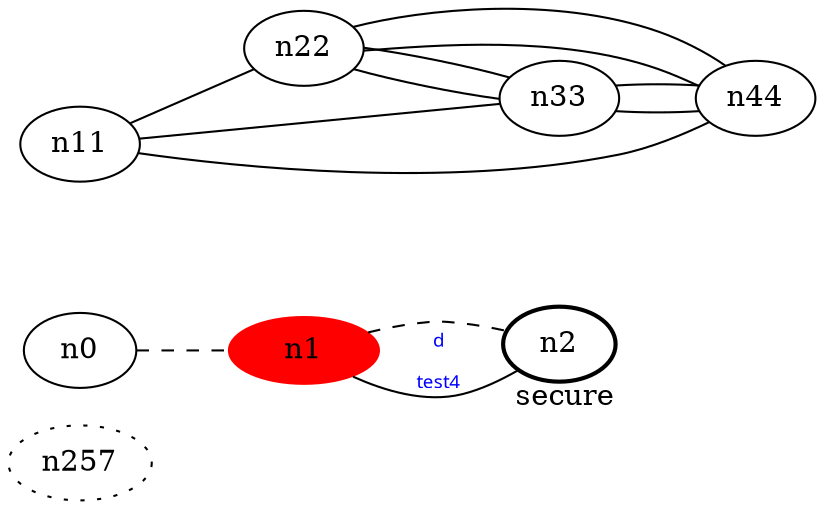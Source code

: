 graph test4 {
	rankdir=LR;
	fontcolor=blue; /* c0; c1; c0 -- c1 */
	n257 [style=dotted, fillcolor="#123456"]; // c2; c3; c2 -- c3
	n1 [height=0, width=1, color=red, style=filled];
	n2 [style=bold, xlabel="secure"];
	n0 -- n1 -- n2[style=dashed];
	n1 -- n2 [fontname="comic sans", label="d\n\l\G", fontcolor=blue, fontsize=9];
	n11 -- n22;
	n11 -- n33;
	n11 -- n44;
	n22 -- n33;
	n22 -- n44;
	n33 -- n44;
	n22 -- n33;
	n22 -- n44;
	n33 -- n44;
}
